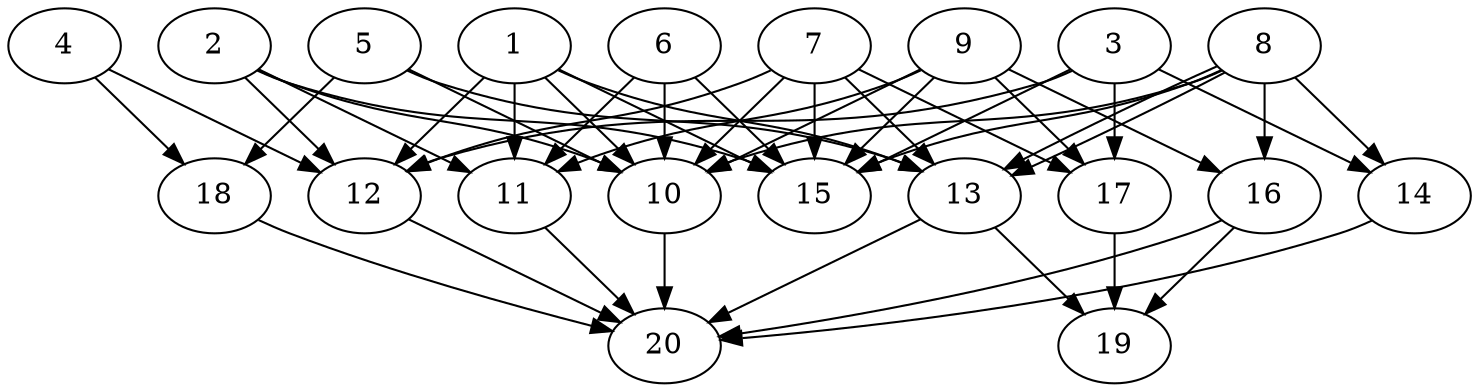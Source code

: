 // DAG automatically generated by daggen at Wed Jul 24 21:20:06 2019
// ./daggen --dot -n 20 --ccr 0.5 --fat 0.8 --regular 0.5 --density 0.8 --mindata 5242880 --maxdata 52428800 
digraph G {
  1 [size="58963968", alpha="0.06", expect_size="29481984"] 
  1 -> 10 [size ="29481984"]
  1 -> 11 [size ="29481984"]
  1 -> 12 [size ="29481984"]
  1 -> 13 [size ="29481984"]
  1 -> 15 [size ="29481984"]
  2 [size="14458880", alpha="0.00", expect_size="7229440"] 
  2 -> 10 [size ="7229440"]
  2 -> 11 [size ="7229440"]
  2 -> 12 [size ="7229440"]
  2 -> 15 [size ="7229440"]
  3 [size="69185536", alpha="0.17", expect_size="34592768"] 
  3 -> 12 [size ="34592768"]
  3 -> 14 [size ="34592768"]
  3 -> 15 [size ="34592768"]
  3 -> 17 [size ="34592768"]
  4 [size="46204928", alpha="0.09", expect_size="23102464"] 
  4 -> 12 [size ="23102464"]
  4 -> 18 [size ="23102464"]
  5 [size="21641216", alpha="0.15", expect_size="10820608"] 
  5 -> 10 [size ="10820608"]
  5 -> 13 [size ="10820608"]
  5 -> 18 [size ="10820608"]
  6 [size="48650240", alpha="0.04", expect_size="24325120"] 
  6 -> 10 [size ="24325120"]
  6 -> 11 [size ="24325120"]
  6 -> 15 [size ="24325120"]
  7 [size="43286528", alpha="0.06", expect_size="21643264"] 
  7 -> 10 [size ="21643264"]
  7 -> 12 [size ="21643264"]
  7 -> 13 [size ="21643264"]
  7 -> 15 [size ="21643264"]
  7 -> 17 [size ="21643264"]
  8 [size="74121216", alpha="0.15", expect_size="37060608"] 
  8 -> 10 [size ="37060608"]
  8 -> 13 [size ="37060608"]
  8 -> 13 [size ="37060608"]
  8 -> 14 [size ="37060608"]
  8 -> 15 [size ="37060608"]
  8 -> 16 [size ="37060608"]
  9 [size="75919360", alpha="0.18", expect_size="37959680"] 
  9 -> 10 [size ="37959680"]
  9 -> 11 [size ="37959680"]
  9 -> 15 [size ="37959680"]
  9 -> 16 [size ="37959680"]
  9 -> 17 [size ="37959680"]
  10 [size="60448768", alpha="0.07", expect_size="30224384"] 
  10 -> 20 [size ="30224384"]
  11 [size="68460544", alpha="0.07", expect_size="34230272"] 
  11 -> 20 [size ="34230272"]
  12 [size="98293760", alpha="0.09", expect_size="49146880"] 
  12 -> 20 [size ="49146880"]
  13 [size="98412544", alpha="0.05", expect_size="49206272"] 
  13 -> 19 [size ="49206272"]
  13 -> 20 [size ="49206272"]
  14 [size="81971200", alpha="0.14", expect_size="40985600"] 
  14 -> 20 [size ="40985600"]
  15 [size="31516672", alpha="0.09", expect_size="15758336"] 
  16 [size="102363136", alpha="0.14", expect_size="51181568"] 
  16 -> 19 [size ="51181568"]
  16 -> 20 [size ="51181568"]
  17 [size="26222592", alpha="0.12", expect_size="13111296"] 
  17 -> 19 [size ="13111296"]
  18 [size="55103488", alpha="0.12", expect_size="27551744"] 
  18 -> 20 [size ="27551744"]
  19 [size="29945856", alpha="0.02", expect_size="14972928"] 
  20 [size="19148800", alpha="0.02", expect_size="9574400"] 
}
